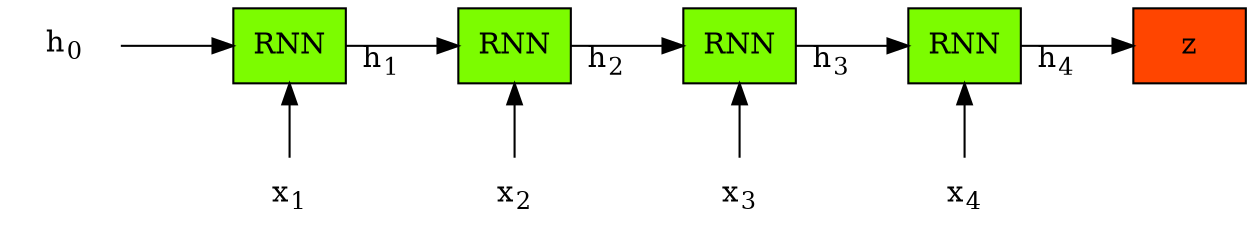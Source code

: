 digraph transformer {
    graph [dpi=300]
    rankdir="BT"

    rnn1 [label="RNN", shape="rectangle", style="filled", fillcolor="lawngreen"]
    rnn2 [label="RNN", shape="rectangle", style="filled", fillcolor="lawngreen"]
    rnn3 [label="RNN", shape="rectangle", style="filled", fillcolor="lawngreen"]
    rnn4 [label="RNN", shape="rectangle", style="filled", fillcolor="lawngreen"]
    
    x1 [label=<x<sub>1</sub>>, shape="plaintext"]
    x2 [label=<x<sub>2</sub>>, shape="plaintext"]
    x3 [label=<x<sub>3</sub>>, shape="plaintext"]
    x4 [label=<x<sub>4</sub>>, shape="plaintext"]

    z [label="z", shape="rectangle", style="filled", fillcolor="orangered"]
    h0 [label=<h<sub>0</sub>>, shape="plaintext"]

    x1 -> rnn1
    x2 -> rnn2
    x3 -> rnn3
    x4 -> rnn4

    h0:e -> rnn1:w [minlen=3] 
    rnn1:e -> rnn2:w [minlen=3, headlabel=<h<sub>1</sub>      >]
    rnn2:e -> rnn3:w [minlen=3, headlabel=<h<sub>2</sub>      >]
    rnn3:e -> rnn4:w [minlen=3, headlabel=<h<sub>3</sub>      >]
    rnn4:e -> z:w    [minlen=3, headlabel=<h<sub>4</sub>      >]


    {rank="same"; rnn1; rnn2; rnn3; rnn4; z; h0}
}